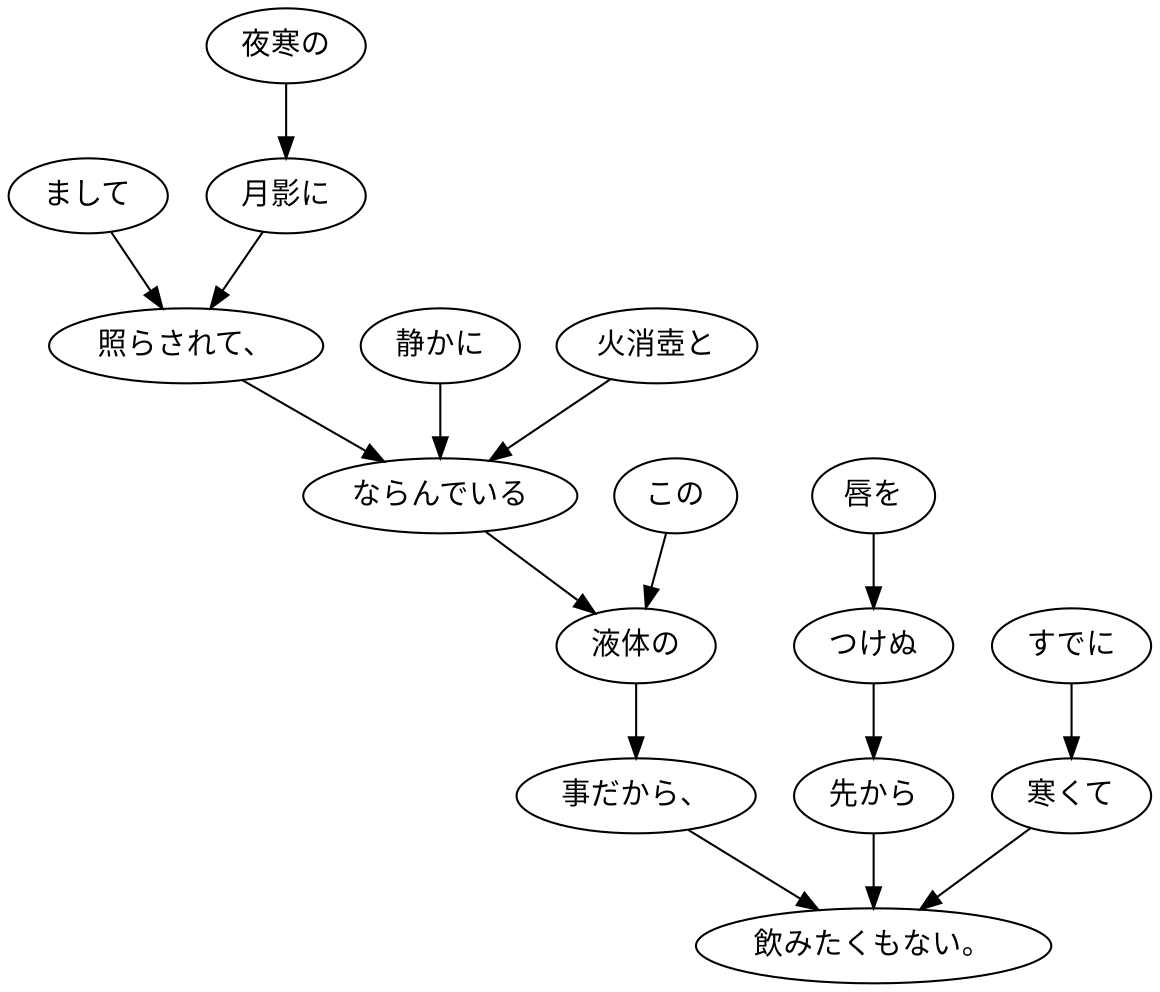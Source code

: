 digraph graph9124 {
	node0 [label="まして"];
	node1 [label="夜寒の"];
	node2 [label="月影に"];
	node3 [label="照らされて、"];
	node4 [label="静かに"];
	node5 [label="火消壺と"];
	node6 [label="ならんでいる"];
	node7 [label="この"];
	node8 [label="液体の"];
	node9 [label="事だから、"];
	node10 [label="唇を"];
	node11 [label="つけぬ"];
	node12 [label="先から"];
	node13 [label="すでに"];
	node14 [label="寒くて"];
	node15 [label="飲みたくもない。"];
	node0 -> node3;
	node1 -> node2;
	node2 -> node3;
	node3 -> node6;
	node4 -> node6;
	node5 -> node6;
	node6 -> node8;
	node7 -> node8;
	node8 -> node9;
	node9 -> node15;
	node10 -> node11;
	node11 -> node12;
	node12 -> node15;
	node13 -> node14;
	node14 -> node15;
}
